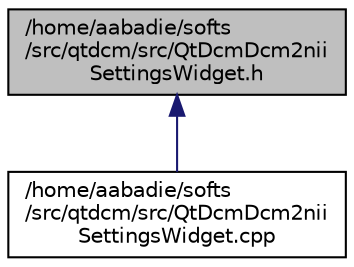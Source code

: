 digraph "/home/aabadie/softs/src/qtdcm/src/QtDcmDcm2niiSettingsWidget.h"
{
  edge [fontname="Helvetica",fontsize="10",labelfontname="Helvetica",labelfontsize="10"];
  node [fontname="Helvetica",fontsize="10",shape=record];
  Node1 [label="/home/aabadie/softs\l/src/qtdcm/src/QtDcmDcm2nii\lSettingsWidget.h",height=0.2,width=0.4,color="black", fillcolor="grey75", style="filled", fontcolor="black"];
  Node1 -> Node2 [dir="back",color="midnightblue",fontsize="10",style="solid",fontname="Helvetica"];
  Node2 [label="/home/aabadie/softs\l/src/qtdcm/src/QtDcmDcm2nii\lSettingsWidget.cpp",height=0.2,width=0.4,color="black", fillcolor="white", style="filled",URL="$QtDcmDcm2niiSettingsWidget_8cpp.html"];
}
